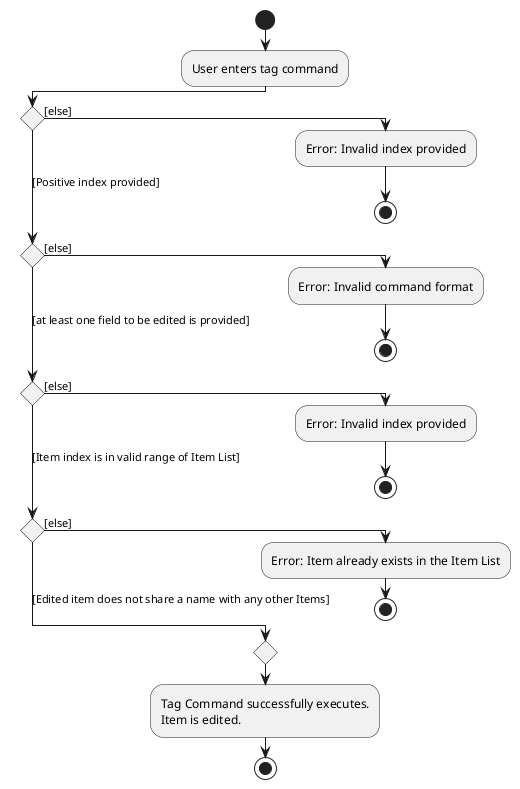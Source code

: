 @startuml
!pragma useVerticalIf on
start
:User enters tag command;
if () then ([else])
  :Error: Invalid index provided;
  stop
([Positive index provided]) elseif () then ([else])
  :Error: Invalid command format;
  stop
([at least one field to be edited is provided]) elseif () then ([else])
  :Error: Invalid index provided;
  stop
([Item index is in valid range of Item List])elseif () then ([else])
  :Error: Item already exists in the Item List;
   stop
 else ([Edited item does not share a name with any other Items])
endif
  :Tag Command successfully executes.
Item is edited.;
stop

@enduml

